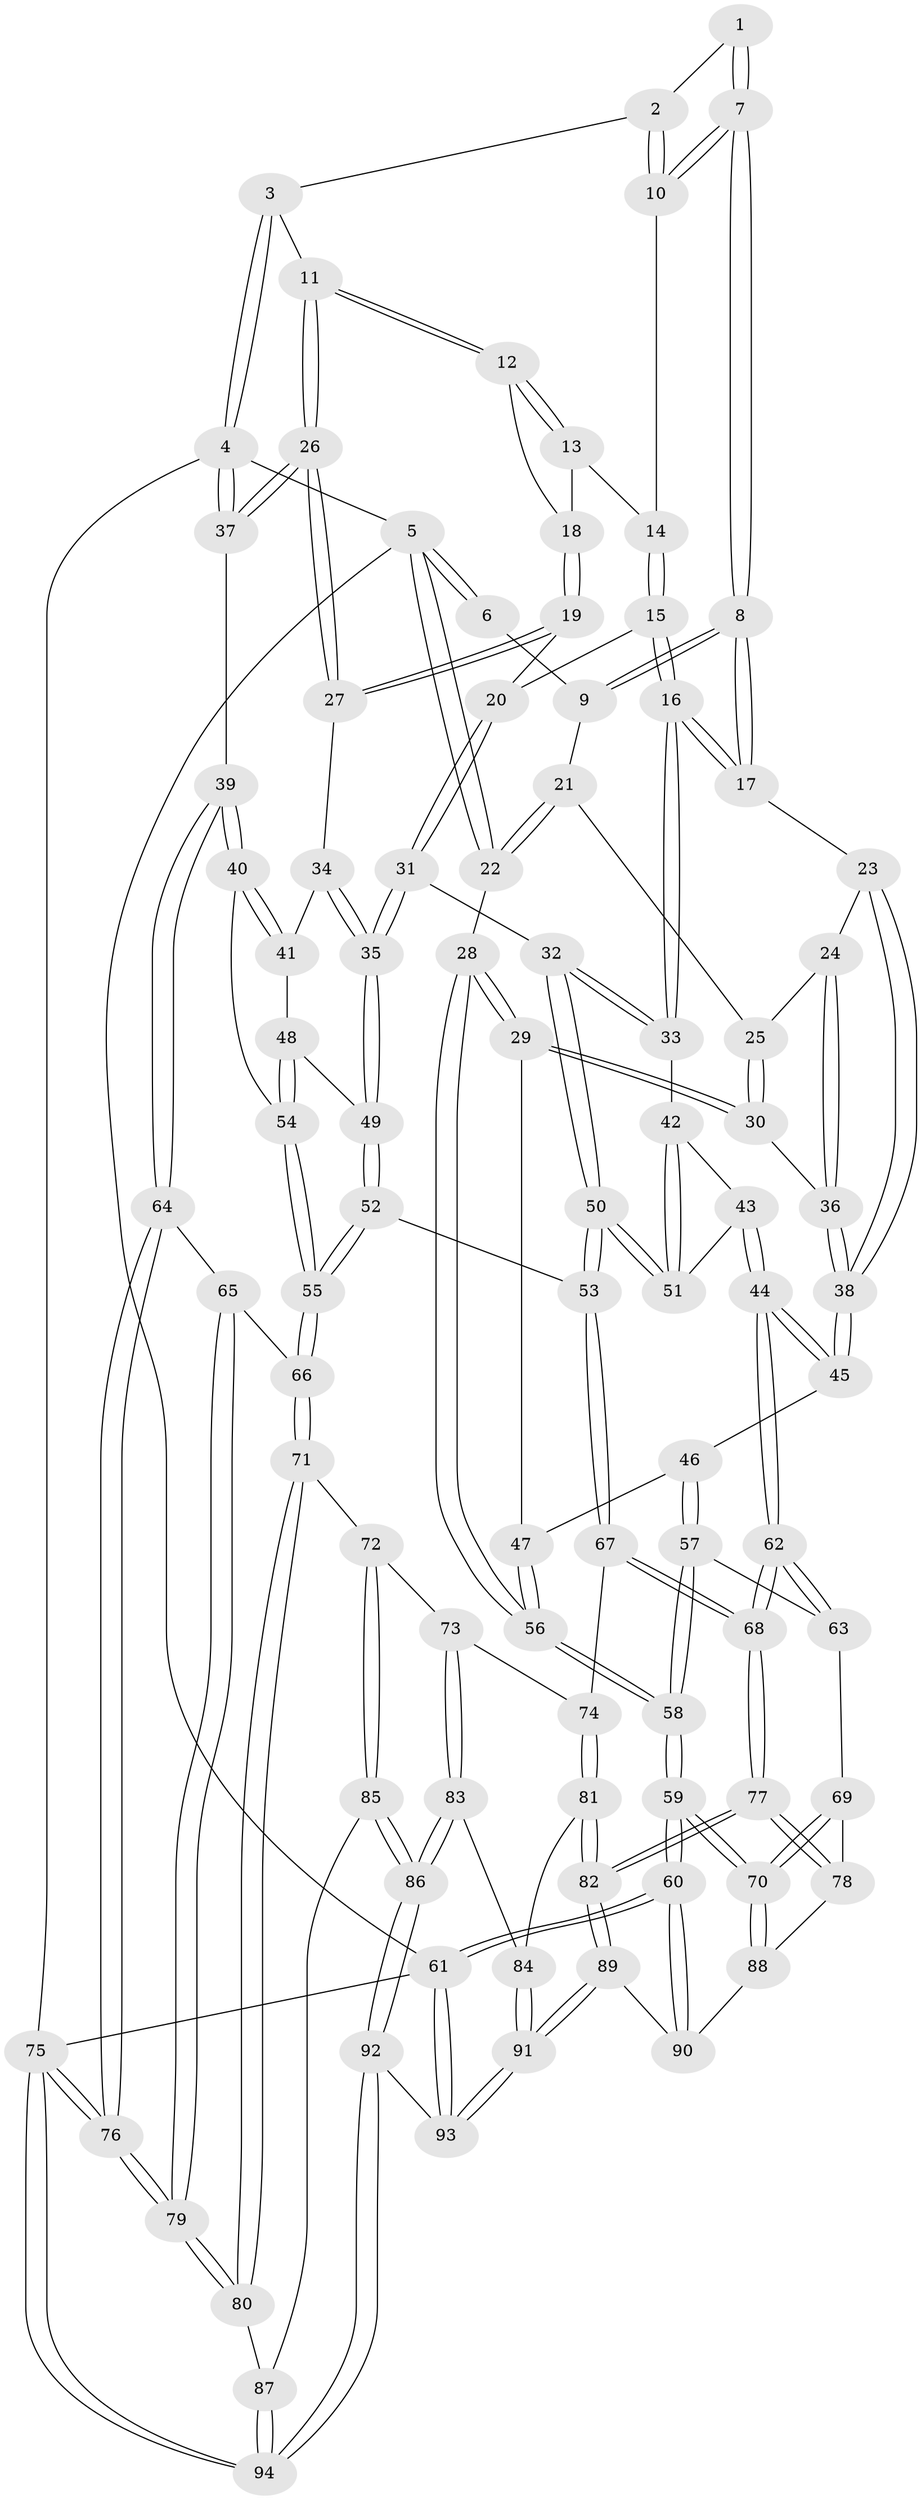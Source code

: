 // coarse degree distribution, {2: 0.10344827586206896, 4: 0.1724137931034483, 6: 0.034482758620689655, 3: 0.5517241379310345, 5: 0.13793103448275862}
// Generated by graph-tools (version 1.1) at 2025/54/03/04/25 22:54:44]
// undirected, 94 vertices, 232 edges
graph export_dot {
  node [color=gray90,style=filled];
  1 [pos="+0.39956643189274904+0"];
  2 [pos="+0.6951845691417508+0"];
  3 [pos="+0.7104344869333884+0"];
  4 [pos="+1+0"];
  5 [pos="+0+0"];
  6 [pos="+0.1825170226415055+0"];
  7 [pos="+0.44155863407088985+0.12850745131313246"];
  8 [pos="+0.4070346489901439+0.18703657973921753"];
  9 [pos="+0.24721708193022604+0.04386634343013859"];
  10 [pos="+0.6893059086254842+0"];
  11 [pos="+0.9942736764167405+0.1556887765907935"];
  12 [pos="+0.9289447931233853+0.13705239155685087"];
  13 [pos="+0.7600456046360831+0.007162054936287839"];
  14 [pos="+0.7086125866716223+0"];
  15 [pos="+0.6794143142789029+0.08301338900799182"];
  16 [pos="+0.4223389879549929+0.22052310346932869"];
  17 [pos="+0.41457693470696283+0.21040867258746468"];
  18 [pos="+0.8149148411101403+0.16690948144286646"];
  19 [pos="+0.7926324566825+0.19783168494867723"];
  20 [pos="+0.6958660714012256+0.19470999293437313"];
  21 [pos="+0.17833527053419085+0.11420165739405598"];
  22 [pos="+0+0.1519372807322121"];
  23 [pos="+0.2562545851299495+0.2644091927954623"];
  24 [pos="+0.23038405092749653+0.25142766939933464"];
  25 [pos="+0.1588408715459744+0.19560876812525146"];
  26 [pos="+1+0.20163769032408393"];
  27 [pos="+0.8257724406169578+0.24328964824729768"];
  28 [pos="+0+0.21365772454551402"];
  29 [pos="+0.0006224302885188115+0.2872112079799207"];
  30 [pos="+0.07681571885024299+0.2894138898631048"];
  31 [pos="+0.6465333977270161+0.29686143005739973"];
  32 [pos="+0.6350910390653105+0.29746806928336667"];
  33 [pos="+0.4231287917447085+0.22220058887556413"];
  34 [pos="+0.8074577315770095+0.2959786900768565"];
  35 [pos="+0.685502634827723+0.33108903286098945"];
  36 [pos="+0.09404761037130048+0.301322178641551"];
  37 [pos="+1+0.22005547861268104"];
  38 [pos="+0.17935957260930188+0.37152151256648674"];
  39 [pos="+1+0.4011710387522257"];
  40 [pos="+1+0.40263050009585544"];
  41 [pos="+0.8654095767656925+0.34513116618503525"];
  42 [pos="+0.4175744742906711+0.25146780985441036"];
  43 [pos="+0.30946045115557846+0.44965734710333816"];
  44 [pos="+0.2605749838286812+0.48722322435961074"];
  45 [pos="+0.2084880184508624+0.44058083564783024"];
  46 [pos="+0.06853406054615518+0.461348101725204"];
  47 [pos="+0.06223003793934218+0.4587262117675727"];
  48 [pos="+0.746276495101147+0.39887406070576337"];
  49 [pos="+0.7079007547975953+0.38544847980353203"];
  50 [pos="+0.52335728706833+0.4888627920540309"];
  51 [pos="+0.5219738932305273+0.48778192454514613"];
  52 [pos="+0.6938152619036272+0.4338118782699287"];
  53 [pos="+0.550182163059149+0.5464614209184532"];
  54 [pos="+0.8342528573302358+0.4597752545935722"];
  55 [pos="+0.7666699635408657+0.5842003814908596"];
  56 [pos="+0+0.5607872094183082"];
  57 [pos="+0.07486248685825689+0.5749546507050534"];
  58 [pos="+0+0.5853420045994648"];
  59 [pos="+0+0.8252708505638744"];
  60 [pos="+0+0.9404032443547967"];
  61 [pos="+0+1"];
  62 [pos="+0.2579559434084973+0.5643536240794071"];
  63 [pos="+0.09975168858288967+0.5863330967711967"];
  64 [pos="+1+0.41553461015059084"];
  65 [pos="+0.8742368355996277+0.5848325490650296"];
  66 [pos="+0.765519398772238+0.5962741913300096"];
  67 [pos="+0.5516183859122047+0.5763344296116396"];
  68 [pos="+0.27862802636851874+0.6090908468388329"];
  69 [pos="+0.08236149690959566+0.6533427854285724"];
  70 [pos="+0+0.8168885840219027"];
  71 [pos="+0.736021807418005+0.6395309214288128"];
  72 [pos="+0.7173952903193144+0.639909532467181"];
  73 [pos="+0.6798522221229922+0.6348494328414809"];
  74 [pos="+0.5607661103762368+0.591248856027637"];
  75 [pos="+1+1"];
  76 [pos="+1+0.8278911335954702"];
  77 [pos="+0.2770138225943895+0.7599642650055206"];
  78 [pos="+0.14719298178639872+0.7496252763460891"];
  79 [pos="+0.9963783982617238+0.7866457258225658"];
  80 [pos="+0.8342926943041464+0.7858663409110745"];
  81 [pos="+0.5006492335529635+0.7334480276034566"];
  82 [pos="+0.2872669345684308+0.7789414152618364"];
  83 [pos="+0.5828793621695133+0.8221837722681598"];
  84 [pos="+0.5598084421716243+0.814305440670662"];
  85 [pos="+0.6294893073116445+0.8555603676724906"];
  86 [pos="+0.6292230161226142+0.8556932556383905"];
  87 [pos="+0.8171373557414807+0.8066468253362888"];
  88 [pos="+0.004722214356171505+0.7866457804106294"];
  89 [pos="+0.2908328985055847+0.9140987830184264"];
  90 [pos="+0.17918099737906287+0.9027874799085721"];
  91 [pos="+0.32962782853227135+1"];
  92 [pos="+0.6349640627459565+1"];
  93 [pos="+0.3418072111481656+1"];
  94 [pos="+0.7440052929231079+1"];
  1 -- 2;
  1 -- 7;
  1 -- 7;
  2 -- 3;
  2 -- 10;
  2 -- 10;
  3 -- 4;
  3 -- 4;
  3 -- 11;
  4 -- 5;
  4 -- 37;
  4 -- 37;
  4 -- 75;
  5 -- 6;
  5 -- 6;
  5 -- 22;
  5 -- 22;
  5 -- 61;
  6 -- 9;
  7 -- 8;
  7 -- 8;
  7 -- 10;
  7 -- 10;
  8 -- 9;
  8 -- 9;
  8 -- 17;
  8 -- 17;
  9 -- 21;
  10 -- 14;
  11 -- 12;
  11 -- 12;
  11 -- 26;
  11 -- 26;
  12 -- 13;
  12 -- 13;
  12 -- 18;
  13 -- 14;
  13 -- 18;
  14 -- 15;
  14 -- 15;
  15 -- 16;
  15 -- 16;
  15 -- 20;
  16 -- 17;
  16 -- 17;
  16 -- 33;
  16 -- 33;
  17 -- 23;
  18 -- 19;
  18 -- 19;
  19 -- 20;
  19 -- 27;
  19 -- 27;
  20 -- 31;
  20 -- 31;
  21 -- 22;
  21 -- 22;
  21 -- 25;
  22 -- 28;
  23 -- 24;
  23 -- 38;
  23 -- 38;
  24 -- 25;
  24 -- 36;
  24 -- 36;
  25 -- 30;
  25 -- 30;
  26 -- 27;
  26 -- 27;
  26 -- 37;
  26 -- 37;
  27 -- 34;
  28 -- 29;
  28 -- 29;
  28 -- 56;
  28 -- 56;
  29 -- 30;
  29 -- 30;
  29 -- 47;
  30 -- 36;
  31 -- 32;
  31 -- 35;
  31 -- 35;
  32 -- 33;
  32 -- 33;
  32 -- 50;
  32 -- 50;
  33 -- 42;
  34 -- 35;
  34 -- 35;
  34 -- 41;
  35 -- 49;
  35 -- 49;
  36 -- 38;
  36 -- 38;
  37 -- 39;
  38 -- 45;
  38 -- 45;
  39 -- 40;
  39 -- 40;
  39 -- 64;
  39 -- 64;
  40 -- 41;
  40 -- 41;
  40 -- 54;
  41 -- 48;
  42 -- 43;
  42 -- 51;
  42 -- 51;
  43 -- 44;
  43 -- 44;
  43 -- 51;
  44 -- 45;
  44 -- 45;
  44 -- 62;
  44 -- 62;
  45 -- 46;
  46 -- 47;
  46 -- 57;
  46 -- 57;
  47 -- 56;
  47 -- 56;
  48 -- 49;
  48 -- 54;
  48 -- 54;
  49 -- 52;
  49 -- 52;
  50 -- 51;
  50 -- 51;
  50 -- 53;
  50 -- 53;
  52 -- 53;
  52 -- 55;
  52 -- 55;
  53 -- 67;
  53 -- 67;
  54 -- 55;
  54 -- 55;
  55 -- 66;
  55 -- 66;
  56 -- 58;
  56 -- 58;
  57 -- 58;
  57 -- 58;
  57 -- 63;
  58 -- 59;
  58 -- 59;
  59 -- 60;
  59 -- 60;
  59 -- 70;
  59 -- 70;
  60 -- 61;
  60 -- 61;
  60 -- 90;
  60 -- 90;
  61 -- 93;
  61 -- 93;
  61 -- 75;
  62 -- 63;
  62 -- 63;
  62 -- 68;
  62 -- 68;
  63 -- 69;
  64 -- 65;
  64 -- 76;
  64 -- 76;
  65 -- 66;
  65 -- 79;
  65 -- 79;
  66 -- 71;
  66 -- 71;
  67 -- 68;
  67 -- 68;
  67 -- 74;
  68 -- 77;
  68 -- 77;
  69 -- 70;
  69 -- 70;
  69 -- 78;
  70 -- 88;
  70 -- 88;
  71 -- 72;
  71 -- 80;
  71 -- 80;
  72 -- 73;
  72 -- 85;
  72 -- 85;
  73 -- 74;
  73 -- 83;
  73 -- 83;
  74 -- 81;
  74 -- 81;
  75 -- 76;
  75 -- 76;
  75 -- 94;
  75 -- 94;
  76 -- 79;
  76 -- 79;
  77 -- 78;
  77 -- 78;
  77 -- 82;
  77 -- 82;
  78 -- 88;
  79 -- 80;
  79 -- 80;
  80 -- 87;
  81 -- 82;
  81 -- 82;
  81 -- 84;
  82 -- 89;
  82 -- 89;
  83 -- 84;
  83 -- 86;
  83 -- 86;
  84 -- 91;
  84 -- 91;
  85 -- 86;
  85 -- 86;
  85 -- 87;
  86 -- 92;
  86 -- 92;
  87 -- 94;
  87 -- 94;
  88 -- 90;
  89 -- 90;
  89 -- 91;
  89 -- 91;
  91 -- 93;
  91 -- 93;
  92 -- 93;
  92 -- 94;
  92 -- 94;
}

